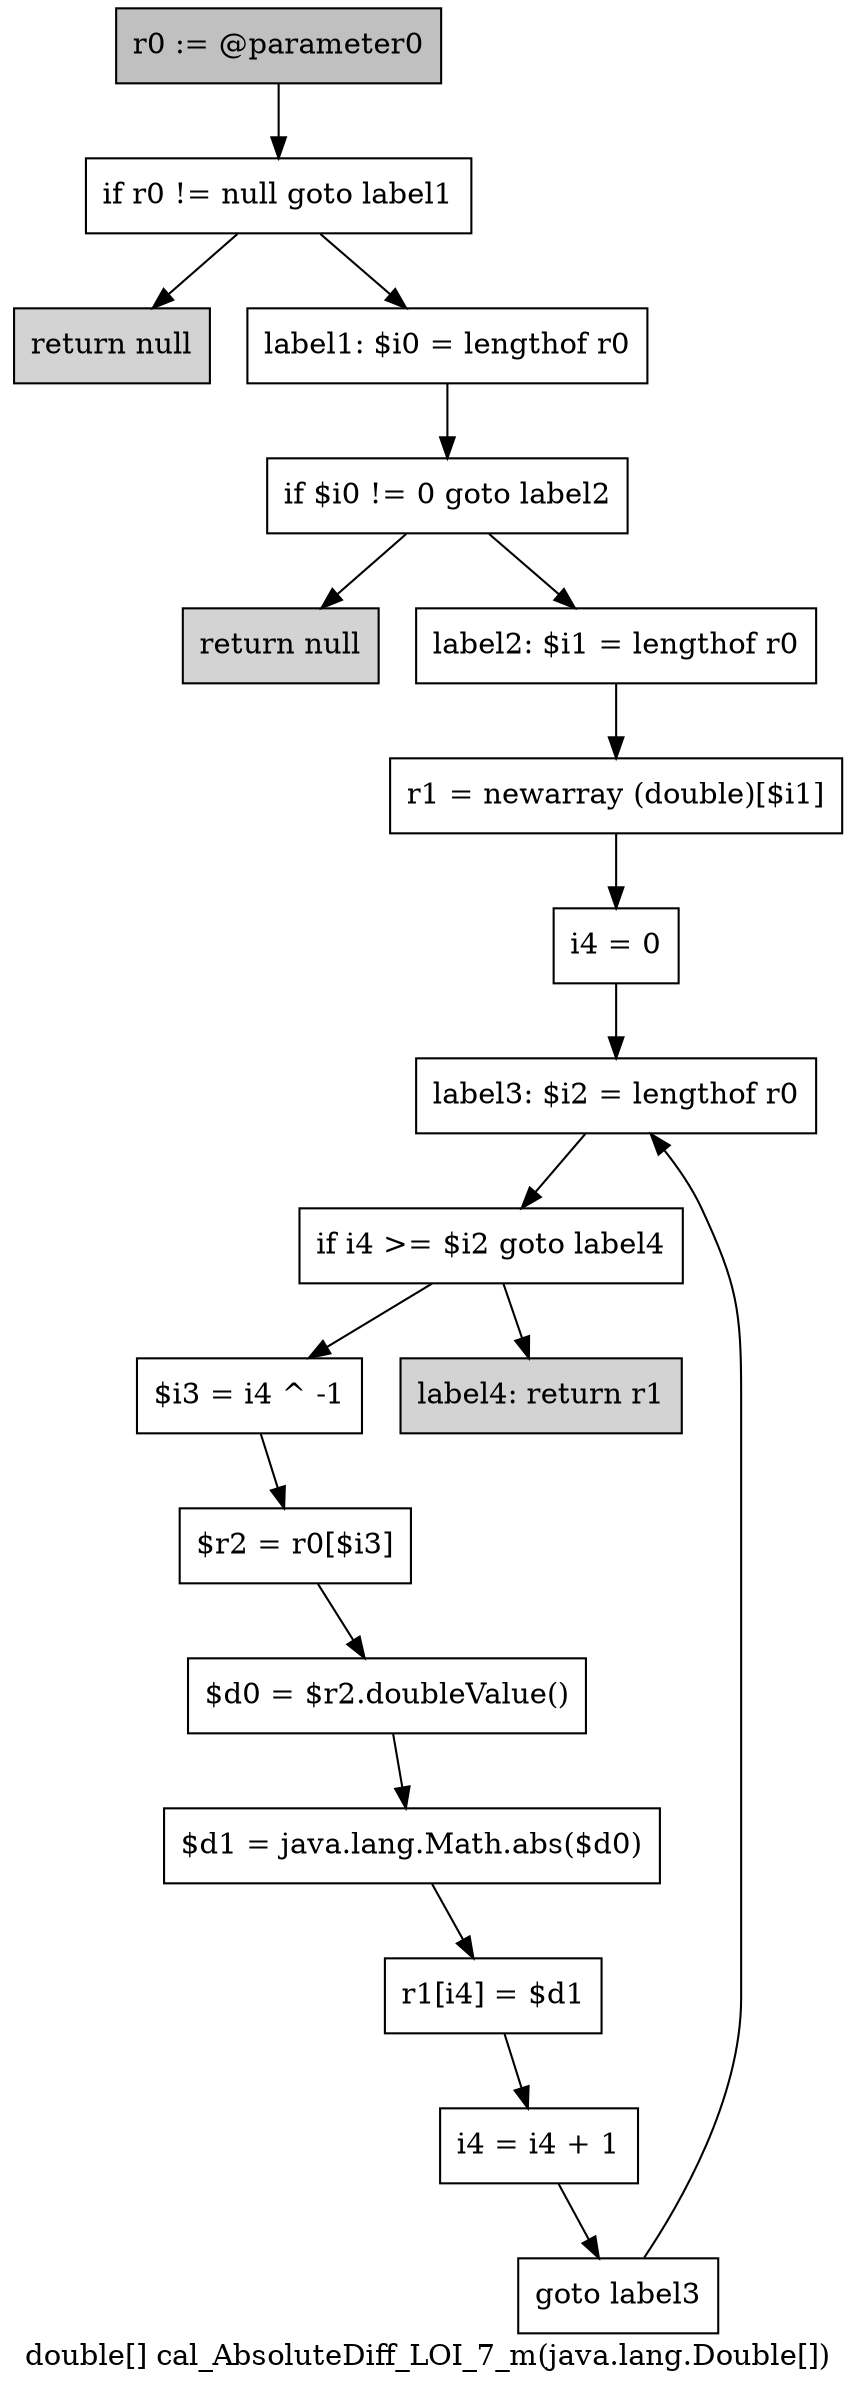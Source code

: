digraph "double[] cal_AbsoluteDiff_LOI_7_m(java.lang.Double[])" {
    label="double[] cal_AbsoluteDiff_LOI_7_m(java.lang.Double[])";
    node [shape=box];
    "0" [style=filled,fillcolor=gray,label="r0 := @parameter0",];
    "1" [label="if r0 != null goto label1",];
    "0"->"1";
    "2" [style=filled,fillcolor=lightgray,label="return null",];
    "1"->"2";
    "3" [label="label1: $i0 = lengthof r0",];
    "1"->"3";
    "4" [label="if $i0 != 0 goto label2",];
    "3"->"4";
    "5" [style=filled,fillcolor=lightgray,label="return null",];
    "4"->"5";
    "6" [label="label2: $i1 = lengthof r0",];
    "4"->"6";
    "7" [label="r1 = newarray (double)[$i1]",];
    "6"->"7";
    "8" [label="i4 = 0",];
    "7"->"8";
    "9" [label="label3: $i2 = lengthof r0",];
    "8"->"9";
    "10" [label="if i4 >= $i2 goto label4",];
    "9"->"10";
    "11" [label="$i3 = i4 ^ -1",];
    "10"->"11";
    "18" [style=filled,fillcolor=lightgray,label="label4: return r1",];
    "10"->"18";
    "12" [label="$r2 = r0[$i3]",];
    "11"->"12";
    "13" [label="$d0 = $r2.doubleValue()",];
    "12"->"13";
    "14" [label="$d1 = java.lang.Math.abs($d0)",];
    "13"->"14";
    "15" [label="r1[i4] = $d1",];
    "14"->"15";
    "16" [label="i4 = i4 + 1",];
    "15"->"16";
    "17" [label="goto label3",];
    "16"->"17";
    "17"->"9";
}
